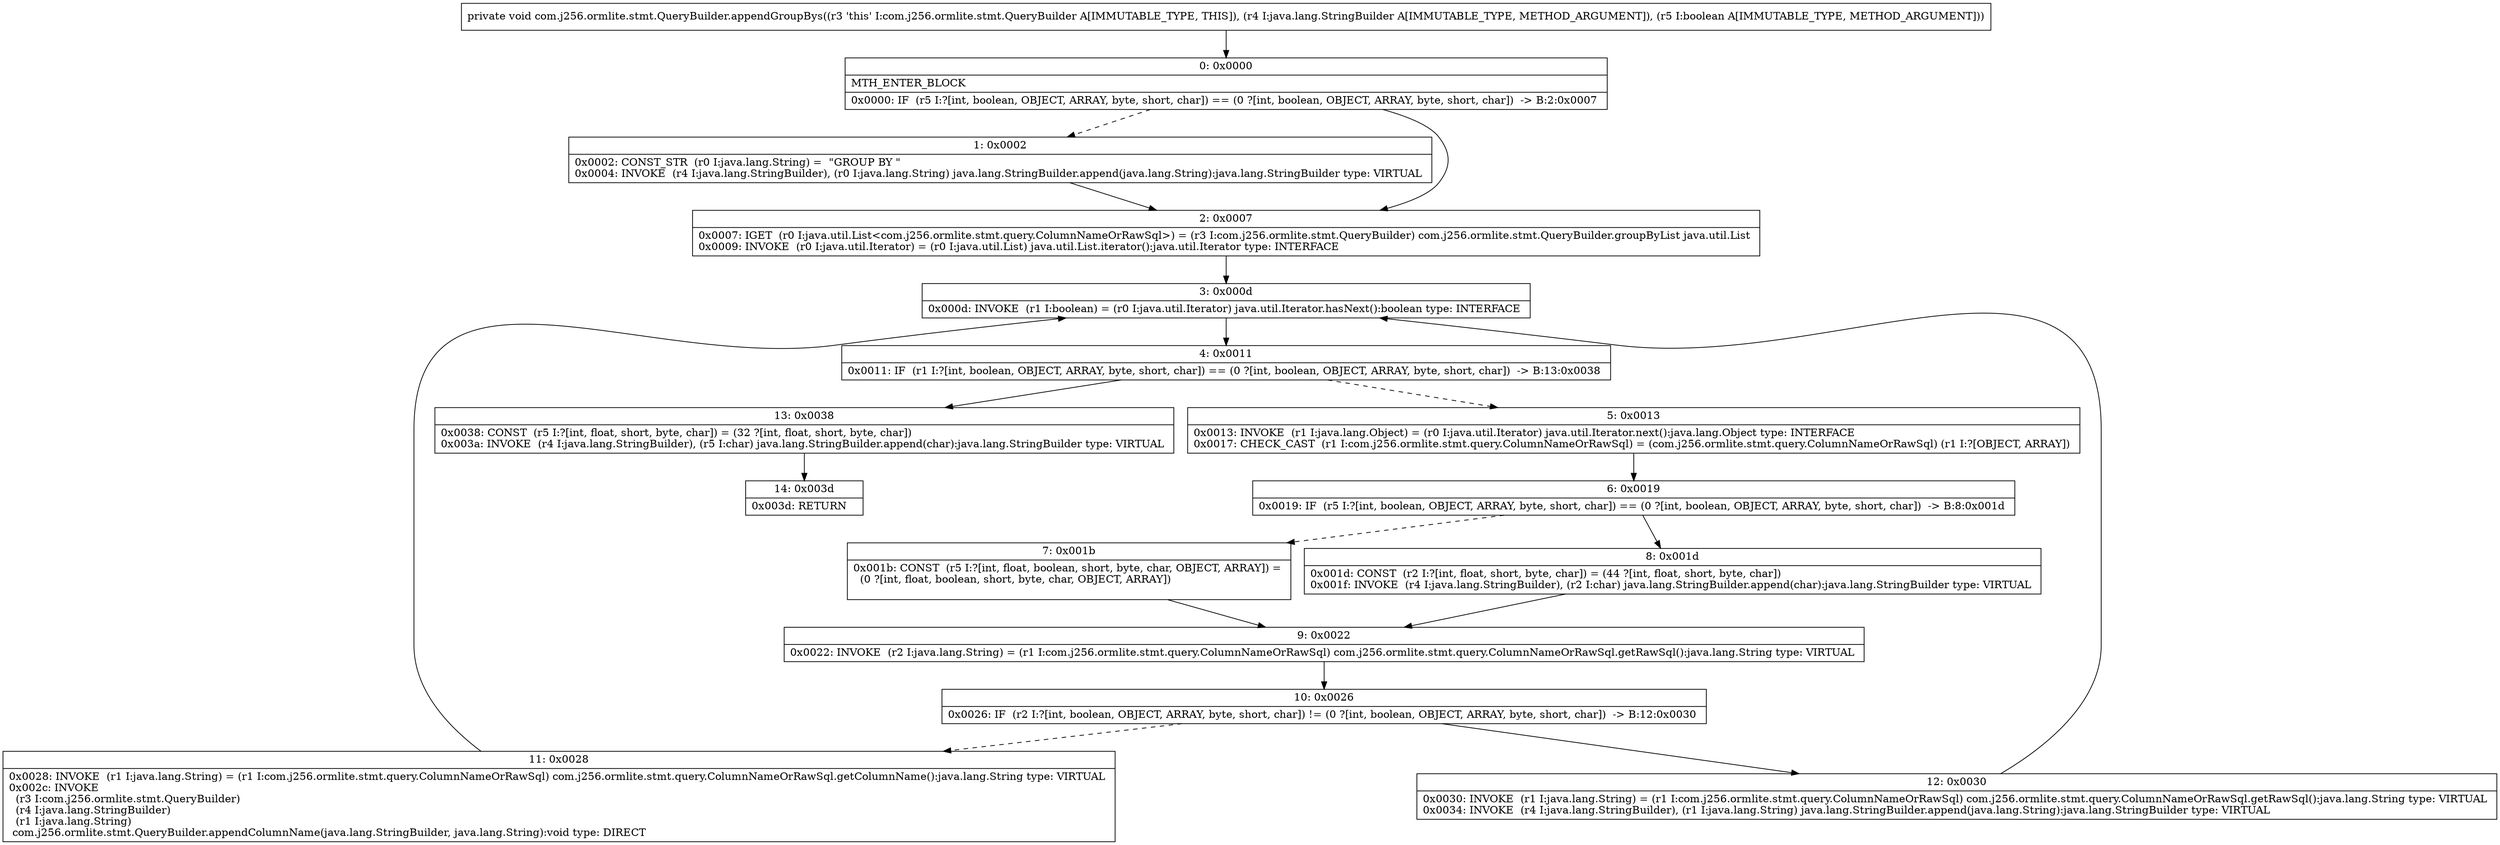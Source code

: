 digraph "CFG forcom.j256.ormlite.stmt.QueryBuilder.appendGroupBys(Ljava\/lang\/StringBuilder;Z)V" {
Node_0 [shape=record,label="{0\:\ 0x0000|MTH_ENTER_BLOCK\l|0x0000: IF  (r5 I:?[int, boolean, OBJECT, ARRAY, byte, short, char]) == (0 ?[int, boolean, OBJECT, ARRAY, byte, short, char])  \-\> B:2:0x0007 \l}"];
Node_1 [shape=record,label="{1\:\ 0x0002|0x0002: CONST_STR  (r0 I:java.lang.String) =  \"GROUP BY \" \l0x0004: INVOKE  (r4 I:java.lang.StringBuilder), (r0 I:java.lang.String) java.lang.StringBuilder.append(java.lang.String):java.lang.StringBuilder type: VIRTUAL \l}"];
Node_2 [shape=record,label="{2\:\ 0x0007|0x0007: IGET  (r0 I:java.util.List\<com.j256.ormlite.stmt.query.ColumnNameOrRawSql\>) = (r3 I:com.j256.ormlite.stmt.QueryBuilder) com.j256.ormlite.stmt.QueryBuilder.groupByList java.util.List \l0x0009: INVOKE  (r0 I:java.util.Iterator) = (r0 I:java.util.List) java.util.List.iterator():java.util.Iterator type: INTERFACE \l}"];
Node_3 [shape=record,label="{3\:\ 0x000d|0x000d: INVOKE  (r1 I:boolean) = (r0 I:java.util.Iterator) java.util.Iterator.hasNext():boolean type: INTERFACE \l}"];
Node_4 [shape=record,label="{4\:\ 0x0011|0x0011: IF  (r1 I:?[int, boolean, OBJECT, ARRAY, byte, short, char]) == (0 ?[int, boolean, OBJECT, ARRAY, byte, short, char])  \-\> B:13:0x0038 \l}"];
Node_5 [shape=record,label="{5\:\ 0x0013|0x0013: INVOKE  (r1 I:java.lang.Object) = (r0 I:java.util.Iterator) java.util.Iterator.next():java.lang.Object type: INTERFACE \l0x0017: CHECK_CAST  (r1 I:com.j256.ormlite.stmt.query.ColumnNameOrRawSql) = (com.j256.ormlite.stmt.query.ColumnNameOrRawSql) (r1 I:?[OBJECT, ARRAY]) \l}"];
Node_6 [shape=record,label="{6\:\ 0x0019|0x0019: IF  (r5 I:?[int, boolean, OBJECT, ARRAY, byte, short, char]) == (0 ?[int, boolean, OBJECT, ARRAY, byte, short, char])  \-\> B:8:0x001d \l}"];
Node_7 [shape=record,label="{7\:\ 0x001b|0x001b: CONST  (r5 I:?[int, float, boolean, short, byte, char, OBJECT, ARRAY]) = \l  (0 ?[int, float, boolean, short, byte, char, OBJECT, ARRAY])\l \l}"];
Node_8 [shape=record,label="{8\:\ 0x001d|0x001d: CONST  (r2 I:?[int, float, short, byte, char]) = (44 ?[int, float, short, byte, char]) \l0x001f: INVOKE  (r4 I:java.lang.StringBuilder), (r2 I:char) java.lang.StringBuilder.append(char):java.lang.StringBuilder type: VIRTUAL \l}"];
Node_9 [shape=record,label="{9\:\ 0x0022|0x0022: INVOKE  (r2 I:java.lang.String) = (r1 I:com.j256.ormlite.stmt.query.ColumnNameOrRawSql) com.j256.ormlite.stmt.query.ColumnNameOrRawSql.getRawSql():java.lang.String type: VIRTUAL \l}"];
Node_10 [shape=record,label="{10\:\ 0x0026|0x0026: IF  (r2 I:?[int, boolean, OBJECT, ARRAY, byte, short, char]) != (0 ?[int, boolean, OBJECT, ARRAY, byte, short, char])  \-\> B:12:0x0030 \l}"];
Node_11 [shape=record,label="{11\:\ 0x0028|0x0028: INVOKE  (r1 I:java.lang.String) = (r1 I:com.j256.ormlite.stmt.query.ColumnNameOrRawSql) com.j256.ormlite.stmt.query.ColumnNameOrRawSql.getColumnName():java.lang.String type: VIRTUAL \l0x002c: INVOKE  \l  (r3 I:com.j256.ormlite.stmt.QueryBuilder)\l  (r4 I:java.lang.StringBuilder)\l  (r1 I:java.lang.String)\l com.j256.ormlite.stmt.QueryBuilder.appendColumnName(java.lang.StringBuilder, java.lang.String):void type: DIRECT \l}"];
Node_12 [shape=record,label="{12\:\ 0x0030|0x0030: INVOKE  (r1 I:java.lang.String) = (r1 I:com.j256.ormlite.stmt.query.ColumnNameOrRawSql) com.j256.ormlite.stmt.query.ColumnNameOrRawSql.getRawSql():java.lang.String type: VIRTUAL \l0x0034: INVOKE  (r4 I:java.lang.StringBuilder), (r1 I:java.lang.String) java.lang.StringBuilder.append(java.lang.String):java.lang.StringBuilder type: VIRTUAL \l}"];
Node_13 [shape=record,label="{13\:\ 0x0038|0x0038: CONST  (r5 I:?[int, float, short, byte, char]) = (32 ?[int, float, short, byte, char]) \l0x003a: INVOKE  (r4 I:java.lang.StringBuilder), (r5 I:char) java.lang.StringBuilder.append(char):java.lang.StringBuilder type: VIRTUAL \l}"];
Node_14 [shape=record,label="{14\:\ 0x003d|0x003d: RETURN   \l}"];
MethodNode[shape=record,label="{private void com.j256.ormlite.stmt.QueryBuilder.appendGroupBys((r3 'this' I:com.j256.ormlite.stmt.QueryBuilder A[IMMUTABLE_TYPE, THIS]), (r4 I:java.lang.StringBuilder A[IMMUTABLE_TYPE, METHOD_ARGUMENT]), (r5 I:boolean A[IMMUTABLE_TYPE, METHOD_ARGUMENT])) }"];
MethodNode -> Node_0;
Node_0 -> Node_1[style=dashed];
Node_0 -> Node_2;
Node_1 -> Node_2;
Node_2 -> Node_3;
Node_3 -> Node_4;
Node_4 -> Node_5[style=dashed];
Node_4 -> Node_13;
Node_5 -> Node_6;
Node_6 -> Node_7[style=dashed];
Node_6 -> Node_8;
Node_7 -> Node_9;
Node_8 -> Node_9;
Node_9 -> Node_10;
Node_10 -> Node_11[style=dashed];
Node_10 -> Node_12;
Node_11 -> Node_3;
Node_12 -> Node_3;
Node_13 -> Node_14;
}

